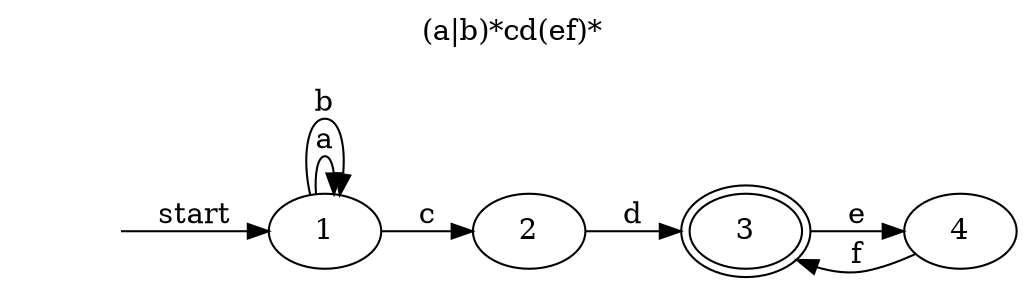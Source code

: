 digraph G {
	rankdir=LR;
	1 -> 1 [label="a"]
	1 -> 1 [label="b"]
	1 -> 2 [label="c"]
	2 -> 3 [label="d"]
	3 -> 4 [label="e"]
	4 -> 3 [label="f"]
	3 [peripheries=2]
	" " [shape=plaintext]
	" " -> 1 [label="start"]
	labelloc="t";
	label="(a|b)*cd(ef)*";
}

